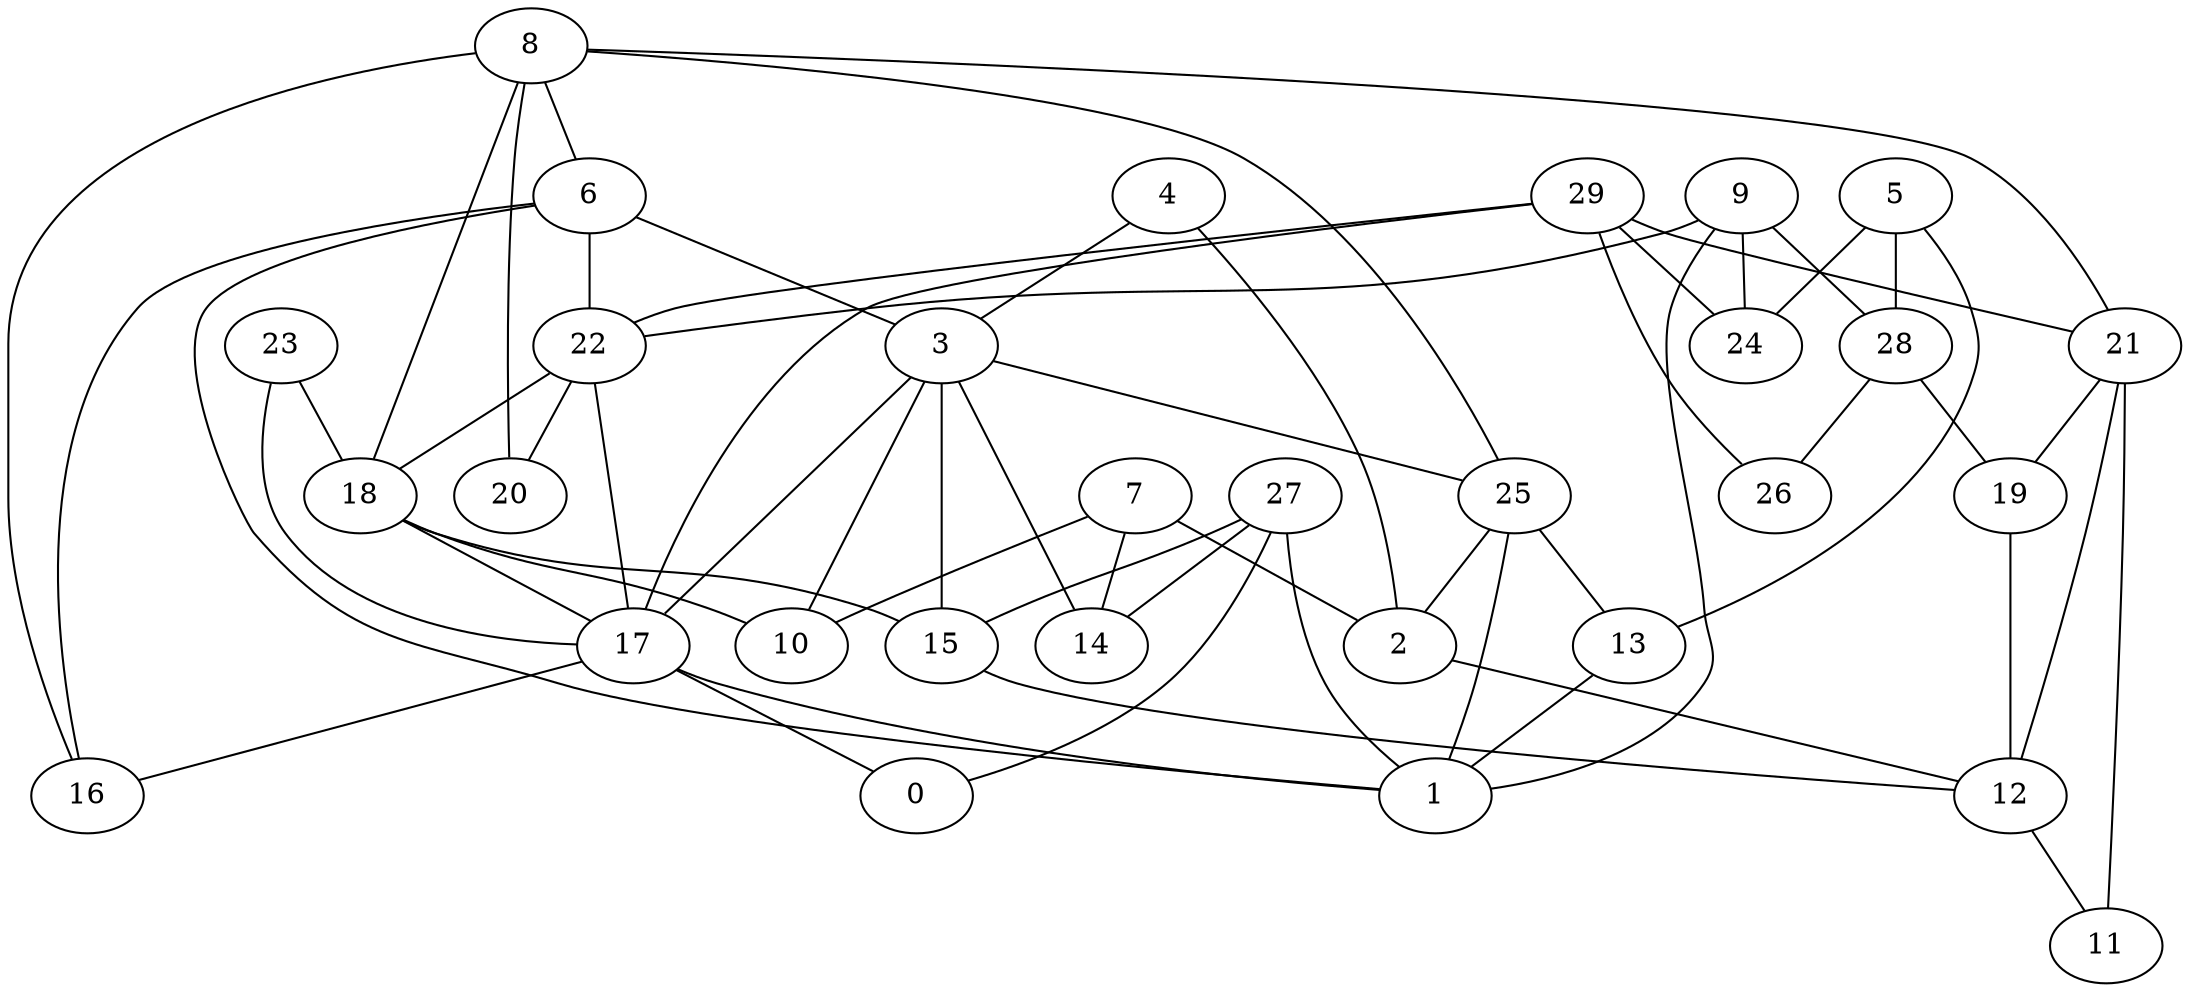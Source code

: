 digraph GG_graph {

subgraph G_graph {
edge [color = black]
"4" -> "3" [dir = none]
"4" -> "2" [dir = none]
"13" -> "1" [dir = none]
"15" -> "12" [dir = none]
"29" -> "26" [dir = none]
"29" -> "22" [dir = none]
"29" -> "17" [dir = none]
"29" -> "21" [dir = none]
"29" -> "24" [dir = none]
"9" -> "24" [dir = none]
"9" -> "28" [dir = none]
"9" -> "1" [dir = none]
"9" -> "22" [dir = none]
"22" -> "20" [dir = none]
"22" -> "18" [dir = none]
"22" -> "17" [dir = none]
"18" -> "17" [dir = none]
"18" -> "10" [dir = none]
"18" -> "15" [dir = none]
"27" -> "1" [dir = none]
"27" -> "0" [dir = none]
"27" -> "15" [dir = none]
"27" -> "14" [dir = none]
"17" -> "1" [dir = none]
"17" -> "0" [dir = none]
"17" -> "16" [dir = none]
"28" -> "19" [dir = none]
"28" -> "26" [dir = none]
"7" -> "10" [dir = none]
"7" -> "14" [dir = none]
"7" -> "2" [dir = none]
"6" -> "22" [dir = none]
"6" -> "1" [dir = none]
"6" -> "3" [dir = none]
"6" -> "16" [dir = none]
"3" -> "14" [dir = none]
"3" -> "25" [dir = none]
"3" -> "15" [dir = none]
"3" -> "10" [dir = none]
"5" -> "13" [dir = none]
"5" -> "24" [dir = none]
"5" -> "28" [dir = none]
"8" -> "16" [dir = none]
"8" -> "25" [dir = none]
"8" -> "18" [dir = none]
"8" -> "21" [dir = none]
"8" -> "6" [dir = none]
"8" -> "20" [dir = none]
"21" -> "12" [dir = none]
"21" -> "11" [dir = none]
"21" -> "19" [dir = none]
"23" -> "17" [dir = none]
"23" -> "18" [dir = none]
"12" -> "11" [dir = none]
"25" -> "1" [dir = none]
"25" -> "13" [dir = none]
"25" -> "2" [dir = none]
"2" -> "12" [dir = none]
"3" -> "17" [dir = none]
"19" -> "12" [dir = none]
}

}
